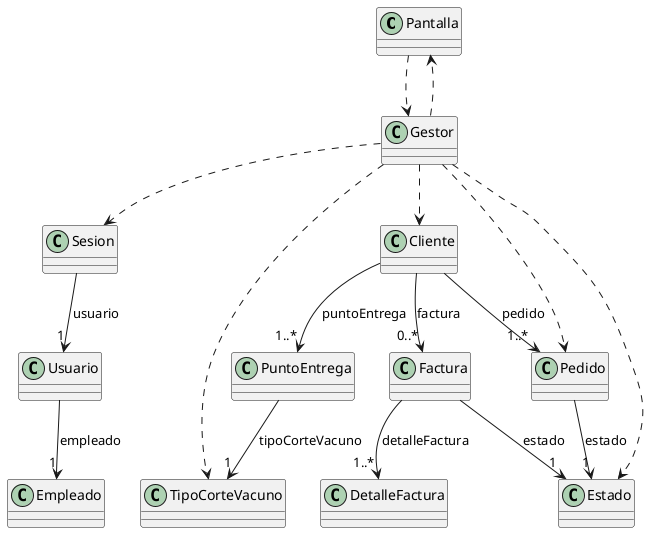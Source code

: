 @startuml clase

class Pantalla {}
class Gestor{}

class Sesion{}
class Cliente{}
class PuntoEntrega{}

class TipoCorteVacuno{}
class Estado{}
class Factura {}
class DetalleFactura{}

class Pedido{}
class Usuario{}


class Empleado{}
Usuario --> "1" Empleado :empleado
Sesion --> "1" Usuario : usuario
Cliente --> "0..*" Factura : factura
Factura --> "1..*" DetalleFactura : detalleFactura
Gestor ..> Pantalla
Pantalla ..> Gestor 
Gestor ..> Cliente
Gestor ..> Estado 
Factura --> "1" Estado : estado
Cliente --> "1..*" PuntoEntrega : puntoEntrega
Gestor ..> TipoCorteVacuno
Gestor ..> Sesion
Cliente --> "1..*" Pedido: pedido
PuntoEntrega --> "1" TipoCorteVacuno : tipoCorteVacuno
Pedido --> "1" Estado : estado
Gestor ..> Pedido 
@enduml
